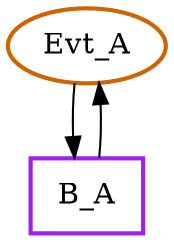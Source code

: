 digraph "pps-test2-0" {
name="pps-test2-0"
subgraph subgraph0 {
  node [cpu=0 pattern=A]
  Evt_A [type=tmsg patentry=1 toffs=0 fid=1 gid=5, evtno="0xfff", sid=2, bpid=8 id="0x1005fff000200200", par=1 shape=oval fillcolor=green penwidth=2 color=darkorange3]
  B_A [type=block patexit=1 tperiod=100000000 qlo=1 shape=rectangle fillcolor=green penwidth=2 color=purple]
  Evt_A -> B_A -> Evt_A [type=defdst]
}
}
